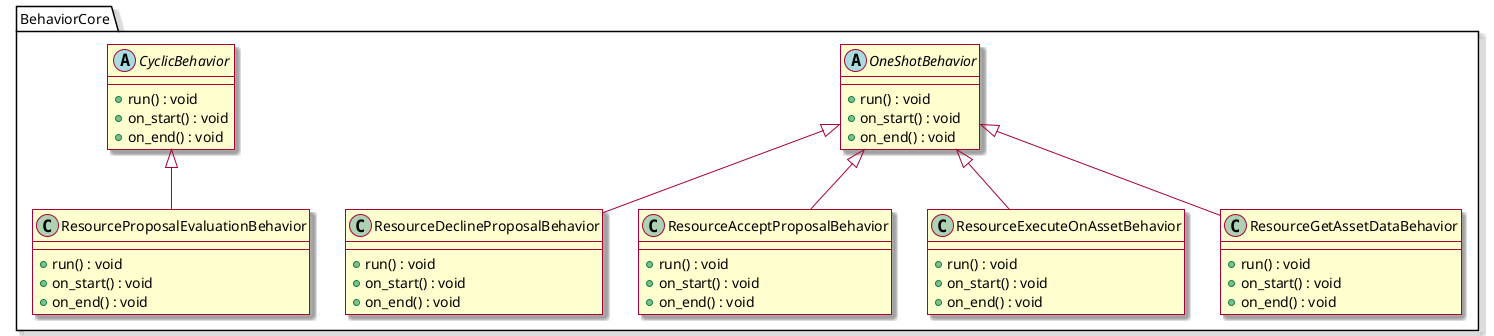 @startuml "Resource_BDI_Behaviours"

skin rose 

allowmixing

package "BehaviorCore" {

  abstract class "OneShotBehavior" as OneShotBehavior{
    + run() : void
    + on_start() : void
    + on_end() : void
  }
  abstract class "CyclicBehavior" as CyclicBehavior{
    + run() : void
    + on_start() : void
    + on_end() : void
  }
  
  class "ResourceProposalEvaluationBehavior" as ResourceProposalEvaluationBehavior{
    + run() : void
    + on_start() : void
    + on_end() : void
  }
  class "ResourceDeclineProposalBehavior" as ResourceDeclineProposalBehavior{
    + run() : void
    + on_start() : void
    + on_end() : void
  }
  class "ResourceAcceptProposalBehavior" as ResourceAcceptProposalBehavior{
    + run() : void
    + on_start() : void
    + on_end() : void
  }
  class "ResourceExecuteOnAssetBehavior" as ResourceExecuteOnAssetBehavior{
    + run() : void
    + on_start() : void
    + on_end() : void
  }
  class "ResourceGetAssetDataBehavior" as ResourceGetAssetDataBehavior{
    + run() : void
    + on_start() : void
    + on_end() : void
  }

  CyclicBehavior <|-- ResourceProposalEvaluationBehavior
  OneShotBehavior <|-- ResourceDeclineProposalBehavior
  OneShotBehavior <|-- ResourceAcceptProposalBehavior
  OneShotBehavior <|-- ResourceExecuteOnAssetBehavior
  OneShotBehavior <|-- ResourceGetAssetDataBehavior

}



@enduml
